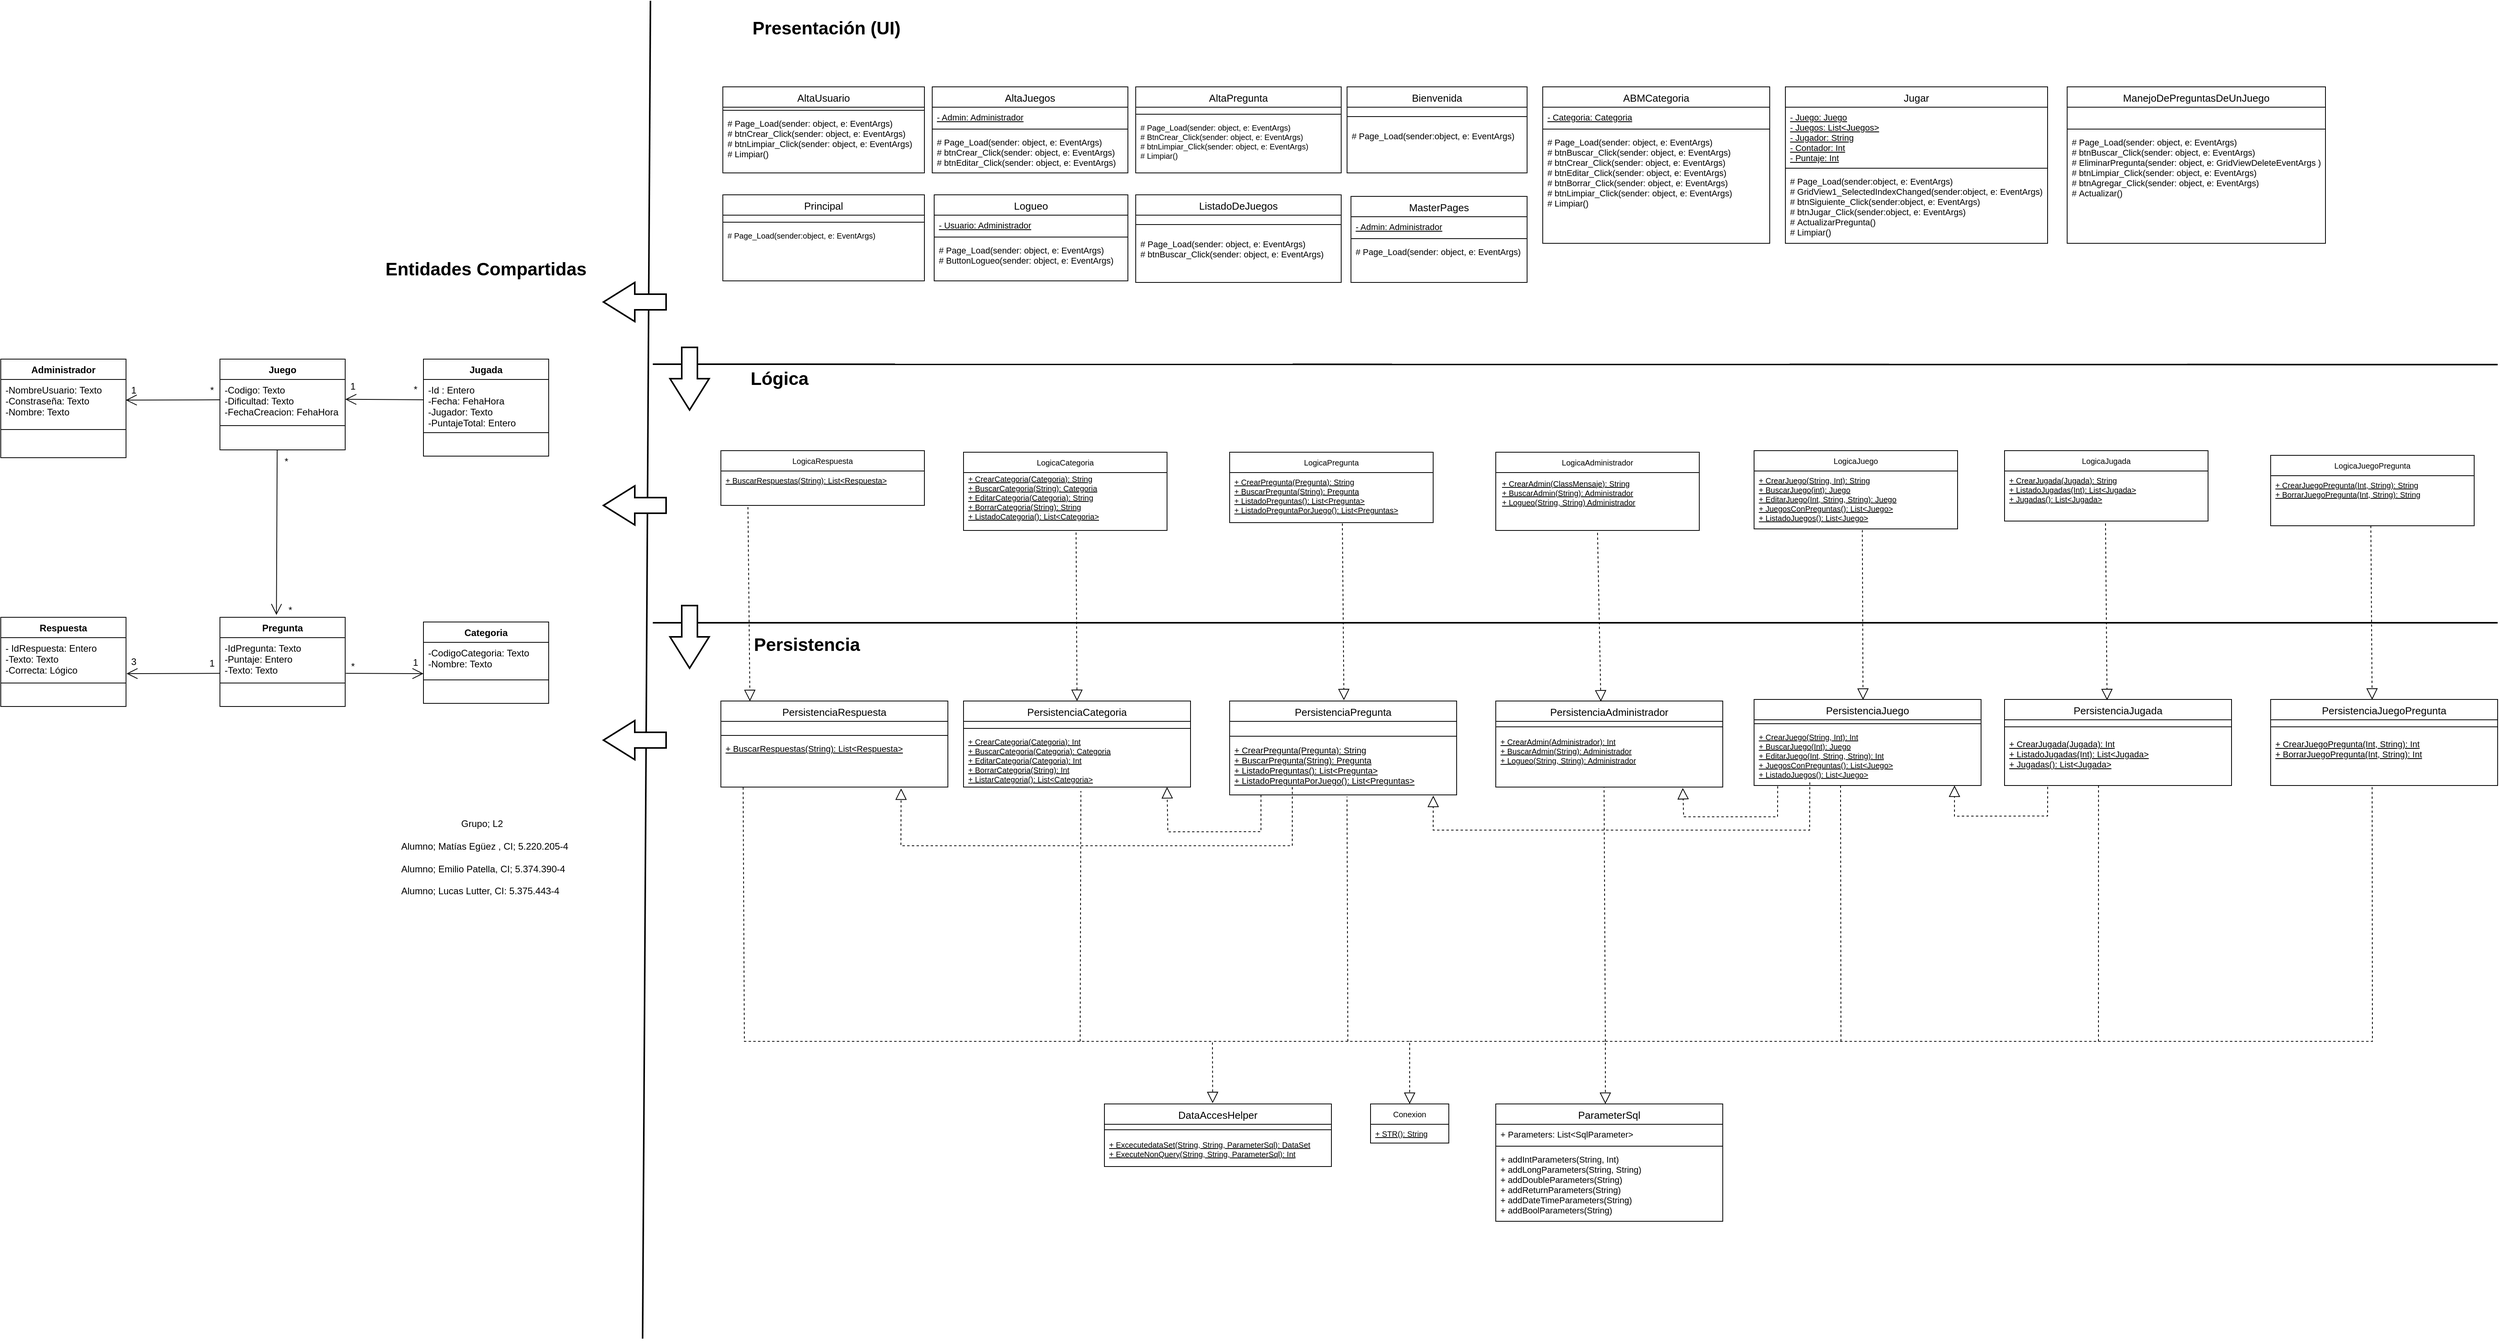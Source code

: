 <mxfile version="20.7.4" type="device"><diagram id="5vuHKxJEUMozMOAlnTvb" name="Página-1"><mxGraphModel dx="6290" dy="1788" grid="1" gridSize="10" guides="1" tooltips="1" connect="1" arrows="1" fold="1" page="1" pageScale="1" pageWidth="827" pageHeight="1169" math="0" shadow="0"><root><mxCell id="0"/><mxCell id="1" parent="0"/><mxCell id="V3i3WOvfja5LV_XGuU8L-1" value="" style="endArrow=none;html=1;rounded=0;strokeWidth=2;" parent="1" edge="1"><mxGeometry width="50" height="50" relative="1" as="geometry"><mxPoint x="-2417" y="524.5" as="sourcePoint"/><mxPoint x="-60" y="525" as="targetPoint"/></mxGeometry></mxCell><mxCell id="V3i3WOvfja5LV_XGuU8L-2" value="" style="endArrow=none;html=1;rounded=0;strokeWidth=2;" parent="1" edge="1"><mxGeometry width="50" height="50" relative="1" as="geometry"><mxPoint x="-2430" y="1770" as="sourcePoint"/><mxPoint x="-2420" y="60" as="targetPoint"/></mxGeometry></mxCell><mxCell id="V3i3WOvfja5LV_XGuU8L-3" value="&lt;b&gt;&lt;font style=&quot;font-size: 23px;&quot;&gt;Presentación (UI)&lt;/font&gt;&lt;/b&gt;" style="text;html=1;strokeColor=none;fillColor=none;align=center;verticalAlign=middle;whiteSpace=wrap;rounded=0;" parent="1" vertex="1"><mxGeometry x="-2300" y="80" width="210" height="30" as="geometry"/></mxCell><mxCell id="V3i3WOvfja5LV_XGuU8L-4" value="&lt;b&gt;&lt;font style=&quot;font-size: 23px;&quot;&gt;Lógica&lt;/font&gt;&lt;/b&gt;" style="text;html=1;strokeColor=none;fillColor=none;align=center;verticalAlign=middle;whiteSpace=wrap;rounded=0;" parent="1" vertex="1"><mxGeometry x="-2300" y="528" width="90" height="30" as="geometry"/></mxCell><mxCell id="V3i3WOvfja5LV_XGuU8L-5" value="" style="endArrow=none;html=1;rounded=1;fontSize=23;strokeWidth=2;" parent="1" edge="1"><mxGeometry width="50" height="50" relative="1" as="geometry"><mxPoint x="-2417" y="855" as="sourcePoint"/><mxPoint x="-60" y="855" as="targetPoint"/></mxGeometry></mxCell><mxCell id="V3i3WOvfja5LV_XGuU8L-6" value="&lt;span style=&quot;font-size: 23px;&quot;&gt;&lt;b&gt;Persistencia&lt;/b&gt;&lt;/span&gt;" style="text;html=1;strokeColor=none;fillColor=none;align=center;verticalAlign=middle;whiteSpace=wrap;rounded=0;" parent="1" vertex="1"><mxGeometry x="-2300" y="868" width="160" height="30" as="geometry"/></mxCell><mxCell id="V3i3WOvfja5LV_XGuU8L-7" value="&lt;b&gt;&lt;font style=&quot;font-size: 23px;&quot;&gt;Entidades Compartidas&lt;/font&gt;&lt;/b&gt;" style="text;html=1;strokeColor=none;fillColor=none;align=center;verticalAlign=middle;whiteSpace=wrap;rounded=0;" parent="1" vertex="1"><mxGeometry x="-2780" y="388" width="300" height="30" as="geometry"/></mxCell><mxCell id="V3i3WOvfja5LV_XGuU8L-8" value="" style="verticalLabelPosition=bottom;verticalAlign=top;html=1;strokeWidth=2;shape=mxgraph.arrows2.arrow;dy=0.6;dx=40;notch=0;fontSize=23;rotation=-180;" parent="1" vertex="1"><mxGeometry x="-2480" y="420" width="80" height="50" as="geometry"/></mxCell><mxCell id="V3i3WOvfja5LV_XGuU8L-9" value="" style="verticalLabelPosition=bottom;verticalAlign=top;html=1;strokeWidth=2;shape=mxgraph.arrows2.arrow;dy=0.6;dx=40;notch=0;fontSize=23;rotation=-180;" parent="1" vertex="1"><mxGeometry x="-2480" y="680" width="80" height="50" as="geometry"/></mxCell><mxCell id="V3i3WOvfja5LV_XGuU8L-10" value="" style="verticalLabelPosition=bottom;verticalAlign=top;html=1;strokeWidth=2;shape=mxgraph.arrows2.arrow;dy=0.6;dx=40;notch=0;fontSize=23;rotation=-180;" parent="1" vertex="1"><mxGeometry x="-2480" y="980" width="80" height="50" as="geometry"/></mxCell><mxCell id="V3i3WOvfja5LV_XGuU8L-11" value="&lt;span style=&quot;color: rgba(0, 0, 0, 0); font-family: monospace; font-size: 0px; text-align: start;&quot;&gt;%3CmxGraphModel%3E%3Croot%3E%3CmxCell%20id%3D%220%22%2F%3E%3CmxCell%20id%3D%221%22%20parent%3D%220%22%2F%3E%3CmxCell%20id%3D%222%22%20value%3D%22%22%20style%3D%22verticalLabelPosition%3Dbottom%3BverticalAlign%3Dtop%3Bhtml%3D1%3BstrokeWidth%3D2%3Bshape%3Dmxgraph.arrows2.arrow%3Bdy%3D0.6%3Bdx%3D40%3Bnotch%3D0%3BfontSize%3D23%3Brotation%3D90%3B%22%20vertex%3D%221%22%20parent%3D%221%22%3E%3CmxGeometry%20x%3D%22340%22%20y%3D%22230%22%20width%3D%2280%22%20height%3D%2250%22%20as%3D%22geometry%22%2F%3E%3C%2FmxCell%3E%3C%2Froot%3E%3C%2FmxGraphModel%3E&lt;/span&gt;" style="verticalLabelPosition=bottom;verticalAlign=top;html=1;strokeWidth=2;shape=mxgraph.arrows2.arrow;dy=0.6;dx=40;notch=0;fontSize=23;rotation=90;" parent="1" vertex="1"><mxGeometry x="-2410" y="518" width="80" height="50" as="geometry"/></mxCell><mxCell id="V3i3WOvfja5LV_XGuU8L-12" value="" style="verticalLabelPosition=bottom;verticalAlign=top;html=1;strokeWidth=2;shape=mxgraph.arrows2.arrow;dy=0.6;dx=40;notch=0;fontSize=23;rotation=90;" parent="1" vertex="1"><mxGeometry x="-2410" y="848" width="80" height="50" as="geometry"/></mxCell><mxCell id="V3i3WOvfja5LV_XGuU8L-13" value="PersistenciaJuego" style="swimlane;fontStyle=0;align=center;verticalAlign=top;childLayout=stackLayout;horizontal=1;startSize=26;horizontalStack=0;resizeParent=1;resizeParentMax=0;resizeLast=0;collapsible=1;marginBottom=0;fontSize=13;" parent="1" vertex="1"><mxGeometry x="-1010" y="953" width="290" height="110" as="geometry"/></mxCell><mxCell id="V3i3WOvfja5LV_XGuU8L-15" value="" style="line;strokeWidth=1;fillColor=none;align=left;verticalAlign=middle;spacingTop=-1;spacingLeft=3;spacingRight=3;rotatable=0;labelPosition=right;points=[];portConstraint=eastwest;strokeColor=inherit;fontSize=23;" parent="V3i3WOvfja5LV_XGuU8L-13" vertex="1"><mxGeometry y="26" width="290" height="10" as="geometry"/></mxCell><mxCell id="V3i3WOvfja5LV_XGuU8L-16" value="+ CrearJuego(String, Int): Int&#10;+ BuscarJuego(Int): Juego&#10;+ EditarJuego(Int, String, String): Int&#10;+ JuegosConPreguntas(): List&lt;Juego&gt;&#10;+ ListadoJuegos(): List&lt;Juego&gt;&#10;" style="text;strokeColor=none;fillColor=none;align=left;verticalAlign=top;spacingLeft=4;spacingRight=4;overflow=hidden;rotatable=0;points=[[0,0.5],[1,0.5]];portConstraint=eastwest;fontSize=10;fontStyle=4" parent="V3i3WOvfja5LV_XGuU8L-13" vertex="1"><mxGeometry y="36" width="290" height="74" as="geometry"/></mxCell><mxCell id="V3i3WOvfja5LV_XGuU8L-17" value="PersistenciaJuegoPregunta" style="swimlane;fontStyle=0;align=center;verticalAlign=top;childLayout=stackLayout;horizontal=1;startSize=26;horizontalStack=0;resizeParent=1;resizeParentMax=0;resizeLast=0;collapsible=1;marginBottom=0;fontSize=13;" parent="1" vertex="1"><mxGeometry x="-350" y="953" width="290" height="110" as="geometry"/></mxCell><mxCell id="V3i3WOvfja5LV_XGuU8L-19" value="" style="line;strokeWidth=1;fillColor=none;align=left;verticalAlign=middle;spacingTop=-1;spacingLeft=3;spacingRight=3;rotatable=0;labelPosition=right;points=[];portConstraint=eastwest;strokeColor=inherit;fontSize=23;" parent="V3i3WOvfja5LV_XGuU8L-17" vertex="1"><mxGeometry y="26" width="290" height="18" as="geometry"/></mxCell><mxCell id="V3i3WOvfja5LV_XGuU8L-20" value="+ CrearJuegoPregunta(Int, String): Int&#10;+ BorrarJuegoPregunta(Int, String): Int&#10;" style="text;strokeColor=none;fillColor=none;align=left;verticalAlign=top;spacingLeft=4;spacingRight=4;overflow=hidden;rotatable=0;points=[[0,0.5],[1,0.5]];portConstraint=eastwest;fontSize=11;spacingBottom=0;spacingTop=0;fontStyle=4" parent="V3i3WOvfja5LV_XGuU8L-17" vertex="1"><mxGeometry y="44" width="290" height="66" as="geometry"/></mxCell><mxCell id="V3i3WOvfja5LV_XGuU8L-31" value="LogicaAdministrador" style="swimlane;fontStyle=0;childLayout=stackLayout;horizontal=1;startSize=26;fillColor=none;horizontalStack=0;resizeParent=1;resizeParentMax=0;resizeLast=0;collapsible=1;marginBottom=0;fontSize=10;" parent="1" vertex="1"><mxGeometry x="-1340" y="637" width="260" height="100" as="geometry"><mxRectangle x="410" y="290" width="110" height="30" as="alternateBounds"/></mxGeometry></mxCell><mxCell id="V3i3WOvfja5LV_XGuU8L-33" value="+ CrearAdmin(ClassMensaje): String&#10;+ BuscarAdmin(String): Administrador&#10;+ Logueo(String, String) Administrador" style="text;strokeColor=none;fillColor=none;align=left;verticalAlign=top;spacingLeft=4;spacingRight=4;overflow=hidden;rotatable=0;points=[[0,0.5],[1,0.5]];portConstraint=eastwest;fontSize=10;spacingBottom=4;spacing=4;fontStyle=4" parent="V3i3WOvfja5LV_XGuU8L-31" vertex="1"><mxGeometry y="26" width="260" height="74" as="geometry"/></mxCell><mxCell id="V3i3WOvfja5LV_XGuU8L-34" value="LogicaJuego" style="swimlane;fontStyle=0;childLayout=stackLayout;horizontal=1;startSize=26;fillColor=none;horizontalStack=0;resizeParent=1;resizeParentMax=0;resizeLast=0;collapsible=1;marginBottom=0;fontSize=10;" parent="1" vertex="1"><mxGeometry x="-1010" y="635" width="260" height="100" as="geometry"/></mxCell><mxCell id="V3i3WOvfja5LV_XGuU8L-35" value="+ CrearJuego(String, Int): String&#10;+ BuscarJuego(int): Juego&#10;+ EditarJuego(Int, String, String): Juego&#10;+ JuegosConPreguntas(): List&lt;Juego&gt;&#10;+ ListadoJuegos(): List&lt;Juego&gt;" style="text;strokeColor=none;fillColor=none;align=left;verticalAlign=top;spacingLeft=4;spacingRight=4;overflow=hidden;rotatable=0;points=[[0,0.5],[1,0.5]];portConstraint=eastwest;fontSize=10;fontStyle=4" parent="V3i3WOvfja5LV_XGuU8L-34" vertex="1"><mxGeometry y="26" width="260" height="74" as="geometry"/></mxCell><mxCell id="V3i3WOvfja5LV_XGuU8L-36" value="LogicaCategoria" style="swimlane;fontStyle=0;childLayout=stackLayout;horizontal=1;startSize=26;fillColor=none;horizontalStack=0;resizeParent=1;resizeParentMax=0;resizeLast=0;collapsible=1;marginBottom=0;fontSize=10;" parent="1" vertex="1"><mxGeometry x="-2020" y="637" width="260" height="100" as="geometry"/></mxCell><mxCell id="V3i3WOvfja5LV_XGuU8L-39" value="+ CrearCategoria(Categoria): String&#10;+ BuscarCategoria(String): Categoria&#10;+ EditarCategoria(Categoria): String&#10;+ BorrarCategoria(String): String&#10;+ ListadoCategoria(): List&lt;Categoria&gt;" style="text;strokeColor=none;fillColor=none;align=left;verticalAlign=top;spacingLeft=4;spacingRight=4;overflow=hidden;rotatable=0;points=[[0,0.5],[1,0.5]];portConstraint=eastwest;fontSize=10;spacingTop=-4;fontStyle=4" parent="V3i3WOvfja5LV_XGuU8L-36" vertex="1"><mxGeometry y="26" width="260" height="74" as="geometry"/></mxCell><mxCell id="V3i3WOvfja5LV_XGuU8L-68" value="Conexion" style="swimlane;fontStyle=0;childLayout=stackLayout;horizontal=1;startSize=26;fillColor=none;horizontalStack=0;resizeParent=1;resizeParentMax=0;resizeLast=0;collapsible=1;marginBottom=0;fontSize=10;" parent="1" vertex="1"><mxGeometry x="-1500" y="1470" width="100" height="50" as="geometry"/></mxCell><mxCell id="V3i3WOvfja5LV_XGuU8L-69" value="+ STR(): String&#10;" style="text;strokeColor=none;fillColor=none;align=left;verticalAlign=top;spacingLeft=4;spacingRight=4;overflow=hidden;rotatable=0;points=[[0,0.5],[1,0.5]];portConstraint=eastwest;fontSize=10;fontStyle=4" parent="V3i3WOvfja5LV_XGuU8L-68" vertex="1"><mxGeometry y="26" width="100" height="24" as="geometry"/></mxCell><mxCell id="V3i3WOvfja5LV_XGuU8L-76" value="&lt;font color=&quot;#000000&quot;&gt;Grupo; L2&lt;br&gt;&lt;/font&gt;&lt;div style=&quot;text-align: left;&quot;&gt;&lt;span style=&quot;background-color: initial;&quot;&gt;&lt;font color=&quot;#000000&quot;&gt;&lt;br&gt;&lt;/font&gt;&lt;/span&gt;&lt;/div&gt;&lt;div style=&quot;text-align: left;&quot;&gt;&lt;span style=&quot;background-color: initial;&quot;&gt;&lt;font color=&quot;#000000&quot;&gt;&amp;nbsp; &amp;nbsp;Alumno; Matías Egüez , CI; 5.220.205-4&amp;nbsp;&lt;/font&gt;&lt;/span&gt;&lt;/div&gt;&lt;div style=&quot;text-align: left;&quot;&gt;&lt;span style=&quot;background-color: initial;&quot;&gt;&lt;font color=&quot;#000000&quot;&gt;&lt;br&gt;&lt;/font&gt;&lt;/span&gt;&lt;/div&gt;&lt;div style=&quot;text-align: left;&quot;&gt;&lt;span style=&quot;background-color: initial;&quot;&gt;&lt;font color=&quot;#000000&quot;&gt;&amp;nbsp; &amp;nbsp;Alumno; Emilio Patella, CI; 5.374.390-4&lt;/font&gt;&lt;/span&gt;&lt;/div&gt;&lt;div style=&quot;text-align: left;&quot;&gt;&lt;span style=&quot;background-color: initial;&quot;&gt;&lt;font color=&quot;#000000&quot;&gt;&lt;br&gt;&lt;/font&gt;&lt;/span&gt;&lt;/div&gt;&lt;div style=&quot;text-align: left;&quot;&gt;&lt;span style=&quot;background-color: initial;&quot;&gt;&lt;font color=&quot;#000000&quot;&gt;&amp;nbsp; &amp;nbsp;Alumno; Lucas Lutter, CI: 5.375.443-4&lt;/font&gt;&lt;/span&gt;&lt;/div&gt;" style="text;html=1;strokeColor=none;fillColor=#FFFFFF;align=center;verticalAlign=middle;whiteSpace=wrap;rounded=0;fontColor=#E6FFCC;fillStyle=solid;" parent="1" vertex="1"><mxGeometry x="-2750" y="1100" width="230" height="110" as="geometry"/></mxCell><mxCell id="V3i3WOvfja5LV_XGuU8L-90" value="LogicaJuegoPregunta" style="swimlane;fontStyle=0;childLayout=stackLayout;horizontal=1;startSize=26;fillColor=none;horizontalStack=0;resizeParent=1;resizeParentMax=0;resizeLast=0;collapsible=1;marginBottom=0;fontSize=10;" parent="1" vertex="1"><mxGeometry x="-350" y="641" width="260" height="90" as="geometry"><mxRectangle x="410" y="290" width="110" height="30" as="alternateBounds"/></mxGeometry></mxCell><mxCell id="V3i3WOvfja5LV_XGuU8L-91" value="+ CrearJuegoPregunta(Int, String): String&#10;+ BorrarJuegoPregunta(Int, String): String&#10;" style="text;strokeColor=none;fillColor=none;align=left;verticalAlign=top;spacingLeft=4;spacingRight=4;overflow=hidden;rotatable=0;points=[[0,0.5],[1,0.5]];portConstraint=eastwest;fontSize=10;fontStyle=4" parent="V3i3WOvfja5LV_XGuU8L-90" vertex="1"><mxGeometry y="26" width="260" height="64" as="geometry"/></mxCell><mxCell id="V3i3WOvfja5LV_XGuU8L-93" value="LogicaJugada" style="swimlane;fontStyle=0;childLayout=stackLayout;horizontal=1;startSize=26;fillColor=none;horizontalStack=0;resizeParent=1;resizeParentMax=0;resizeLast=0;collapsible=1;marginBottom=0;fontSize=10;" parent="1" vertex="1"><mxGeometry x="-690" y="635" width="260" height="90" as="geometry"><mxRectangle x="410" y="290" width="110" height="30" as="alternateBounds"/></mxGeometry></mxCell><mxCell id="V3i3WOvfja5LV_XGuU8L-94" value="+ CrearJugada(Jugada): String&#10;+ ListadoJugadas(Int): List&lt;Jugada&gt;&#10;+ Jugadas(): List&lt;Jugada&gt;" style="text;strokeColor=none;fillColor=none;align=left;verticalAlign=top;spacingLeft=4;spacingRight=4;overflow=hidden;rotatable=0;points=[[0,0.5],[1,0.5]];portConstraint=eastwest;fontSize=10;fontStyle=4" parent="V3i3WOvfja5LV_XGuU8L-93" vertex="1"><mxGeometry y="26" width="260" height="64" as="geometry"/></mxCell><mxCell id="V3i3WOvfja5LV_XGuU8L-96" value="LogicaPregunta" style="swimlane;fontStyle=0;childLayout=stackLayout;horizontal=1;startSize=26;fillColor=none;horizontalStack=0;resizeParent=1;resizeParentMax=0;resizeLast=0;collapsible=1;marginBottom=0;fontSize=10;" parent="1" vertex="1"><mxGeometry x="-1680" y="637" width="260" height="90" as="geometry"><mxRectangle x="410" y="290" width="110" height="30" as="alternateBounds"/></mxGeometry></mxCell><mxCell id="V3i3WOvfja5LV_XGuU8L-97" value="+ CrearPregunta(Pregunta): String&#10;+ BuscarPregunta(String): Pregunta&#10;+ ListadoPreguntas(): List&lt;Pregunta&gt;&#10;+ ListadoPreguntaPorJuego(): List&lt;Preguntas&gt;" style="text;strokeColor=none;fillColor=none;align=left;verticalAlign=top;spacingLeft=4;spacingRight=4;overflow=hidden;rotatable=0;points=[[0,0.5],[1,0.5]];portConstraint=eastwest;fontSize=10;fontStyle=4" parent="V3i3WOvfja5LV_XGuU8L-96" vertex="1"><mxGeometry y="26" width="260" height="64" as="geometry"/></mxCell><mxCell id="V3i3WOvfja5LV_XGuU8L-99" value="LogicaRespuesta" style="swimlane;fontStyle=0;childLayout=stackLayout;horizontal=1;startSize=26;fillColor=none;horizontalStack=0;resizeParent=1;resizeParentMax=0;resizeLast=0;collapsible=1;marginBottom=0;fontSize=10;" parent="1" vertex="1"><mxGeometry x="-2330" y="635" width="260" height="70" as="geometry"><mxRectangle x="410" y="290" width="110" height="30" as="alternateBounds"/></mxGeometry></mxCell><mxCell id="V3i3WOvfja5LV_XGuU8L-100" value="+ BuscarRespuestas(String): List&lt;Respuesta&gt;" style="text;strokeColor=none;fillColor=none;align=left;verticalAlign=top;spacingLeft=4;spacingRight=4;overflow=hidden;rotatable=0;points=[[0,0.5],[1,0.5]];portConstraint=eastwest;fontSize=10;fontStyle=4" parent="V3i3WOvfja5LV_XGuU8L-99" vertex="1"><mxGeometry y="26" width="260" height="44" as="geometry"/></mxCell><mxCell id="V3i3WOvfja5LV_XGuU8L-102" value="PersistenciaCategoria" style="swimlane;fontStyle=0;align=center;verticalAlign=top;childLayout=stackLayout;horizontal=1;startSize=26;horizontalStack=0;resizeParent=1;resizeParentMax=0;resizeLast=0;collapsible=1;marginBottom=0;fontSize=13;" parent="1" vertex="1"><mxGeometry x="-2020" y="955" width="290" height="110" as="geometry"/></mxCell><mxCell id="V3i3WOvfja5LV_XGuU8L-103" value=" " style="text;strokeColor=none;fillColor=none;align=left;verticalAlign=top;spacingLeft=4;spacingRight=4;overflow=hidden;rotatable=0;points=[[0,0.5],[1,0.5]];portConstraint=eastwest;fontSize=10;fontStyle=4" parent="V3i3WOvfja5LV_XGuU8L-102" vertex="1"><mxGeometry y="26" width="290" height="4" as="geometry"/></mxCell><mxCell id="V3i3WOvfja5LV_XGuU8L-104" value="" style="line;strokeWidth=1;fillColor=none;align=left;verticalAlign=middle;spacingTop=-1;spacingLeft=3;spacingRight=3;rotatable=0;labelPosition=right;points=[];portConstraint=eastwest;strokeColor=inherit;fontSize=23;" parent="V3i3WOvfja5LV_XGuU8L-102" vertex="1"><mxGeometry y="30" width="290" height="10" as="geometry"/></mxCell><mxCell id="V3i3WOvfja5LV_XGuU8L-105" value="+ CrearCategoria(Categoria): Int&#10;+ BuscarCategoria(Categoria): Categoria&#10;+ EditarCategoria(Categoria): Int&#10;+ BorrarCategoria(String): Int&#10;+ ListarCategoria(): List&lt;Categoria&gt;&#10;" style="text;strokeColor=none;fillColor=none;align=left;verticalAlign=top;spacingLeft=4;spacingRight=4;overflow=hidden;rotatable=0;points=[[0,0.5],[1,0.5]];portConstraint=eastwest;fontSize=10;fontStyle=4" parent="V3i3WOvfja5LV_XGuU8L-102" vertex="1"><mxGeometry y="40" width="290" height="70" as="geometry"/></mxCell><mxCell id="V3i3WOvfja5LV_XGuU8L-106" value="PersistenciaJugada" style="swimlane;fontStyle=0;align=center;verticalAlign=top;childLayout=stackLayout;horizontal=1;startSize=26;horizontalStack=0;resizeParent=1;resizeParentMax=0;resizeLast=0;collapsible=1;marginBottom=0;fontSize=13;" parent="1" vertex="1"><mxGeometry x="-690" y="953" width="290" height="110" as="geometry"/></mxCell><mxCell id="V3i3WOvfja5LV_XGuU8L-108" value="" style="line;strokeWidth=1;fillColor=none;align=left;verticalAlign=middle;spacingTop=-1;spacingLeft=3;spacingRight=3;rotatable=0;labelPosition=right;points=[];portConstraint=eastwest;strokeColor=inherit;fontSize=23;" parent="V3i3WOvfja5LV_XGuU8L-106" vertex="1"><mxGeometry y="26" width="290" height="18" as="geometry"/></mxCell><mxCell id="V3i3WOvfja5LV_XGuU8L-109" value="+ CrearJugada(Jugada): Int&#10;+ ListadoJugadas(Int): List&lt;Jugada&gt;&#10;+ Jugadas(): List&lt;Jugada&gt;" style="text;strokeColor=none;fillColor=none;align=left;verticalAlign=top;spacingLeft=4;spacingRight=4;overflow=hidden;rotatable=0;points=[[0,0.5],[1,0.5]];portConstraint=eastwest;fontSize=11;spacingBottom=0;spacingTop=0;fontStyle=4" parent="V3i3WOvfja5LV_XGuU8L-106" vertex="1"><mxGeometry y="44" width="290" height="66" as="geometry"/></mxCell><mxCell id="V3i3WOvfja5LV_XGuU8L-110" value="PersistenciaRespuesta" style="swimlane;fontStyle=0;align=center;verticalAlign=top;childLayout=stackLayout;horizontal=1;startSize=26;horizontalStack=0;resizeParent=1;resizeParentMax=0;resizeLast=0;collapsible=1;marginBottom=0;fontSize=13;" parent="1" vertex="1"><mxGeometry x="-2330" y="955" width="290" height="110" as="geometry"/></mxCell><mxCell id="V3i3WOvfja5LV_XGuU8L-111" value=" " style="text;strokeColor=none;fillColor=none;align=left;verticalAlign=top;spacingLeft=4;spacingRight=4;overflow=hidden;rotatable=0;points=[[0,0.5],[1,0.5]];portConstraint=eastwest;fontSize=11;fontStyle=4" parent="V3i3WOvfja5LV_XGuU8L-110" vertex="1"><mxGeometry y="26" width="290" height="14" as="geometry"/></mxCell><mxCell id="V3i3WOvfja5LV_XGuU8L-112" value="" style="line;strokeWidth=1;fillColor=none;align=left;verticalAlign=middle;spacingTop=-1;spacingLeft=3;spacingRight=3;rotatable=0;labelPosition=right;points=[];portConstraint=eastwest;strokeColor=inherit;fontSize=23;" parent="V3i3WOvfja5LV_XGuU8L-110" vertex="1"><mxGeometry y="40" width="290" height="8" as="geometry"/></mxCell><mxCell id="V3i3WOvfja5LV_XGuU8L-113" value="+ BuscarRespuestas(String): List&lt;Respuesta&gt;" style="text;strokeColor=none;fillColor=none;align=left;verticalAlign=top;spacingLeft=4;spacingRight=4;overflow=hidden;rotatable=0;points=[[0,0.5],[1,0.5]];portConstraint=eastwest;fontSize=11;fontStyle=4" parent="V3i3WOvfja5LV_XGuU8L-110" vertex="1"><mxGeometry y="48" width="290" height="62" as="geometry"/></mxCell><mxCell id="V3i3WOvfja5LV_XGuU8L-114" value="PersistenciaAdministrador" style="swimlane;fontStyle=0;align=center;verticalAlign=top;childLayout=stackLayout;horizontal=1;startSize=26;horizontalStack=0;resizeParent=1;resizeParentMax=0;resizeLast=0;collapsible=1;marginBottom=0;fontSize=13;" parent="1" vertex="1"><mxGeometry x="-1340" y="955" width="290" height="110" as="geometry"/></mxCell><mxCell id="V3i3WOvfja5LV_XGuU8L-116" value="" style="line;strokeWidth=1;fillColor=none;align=left;verticalAlign=middle;spacingTop=-1;spacingLeft=3;spacingRight=3;rotatable=0;labelPosition=right;points=[];portConstraint=eastwest;strokeColor=inherit;fontSize=23;" parent="V3i3WOvfja5LV_XGuU8L-114" vertex="1"><mxGeometry y="26" width="290" height="14" as="geometry"/></mxCell><mxCell id="V3i3WOvfja5LV_XGuU8L-117" value="+ CrearAdmin(Administrador): Int&#10;+ BuscarAdmin(String): Administrador&#10;+ Logueo(String, String): Administrador&#10;" style="text;strokeColor=none;fillColor=none;align=left;verticalAlign=top;spacingLeft=4;spacingRight=4;overflow=hidden;rotatable=0;points=[[0,0.5],[1,0.5]];portConstraint=eastwest;fontSize=10;fontStyle=4" parent="V3i3WOvfja5LV_XGuU8L-114" vertex="1"><mxGeometry y="40" width="290" height="70" as="geometry"/></mxCell><mxCell id="V3i3WOvfja5LV_XGuU8L-118" value="PersistenciaPregunta" style="swimlane;fontStyle=0;align=center;verticalAlign=top;childLayout=stackLayout;horizontal=1;startSize=26;horizontalStack=0;resizeParent=1;resizeParentMax=0;resizeLast=0;collapsible=1;marginBottom=0;fontSize=13;" parent="1" vertex="1"><mxGeometry x="-1680" y="955" width="290" height="120" as="geometry"/></mxCell><mxCell id="V3i3WOvfja5LV_XGuU8L-119" value=" " style="text;strokeColor=none;fillColor=none;align=left;verticalAlign=top;spacingLeft=4;spacingRight=4;overflow=hidden;rotatable=0;points=[[0,0.5],[1,0.5]];portConstraint=eastwest;fontSize=11;fontStyle=4" parent="V3i3WOvfja5LV_XGuU8L-118" vertex="1"><mxGeometry y="26" width="290" height="14" as="geometry"/></mxCell><mxCell id="V3i3WOvfja5LV_XGuU8L-120" value="" style="line;strokeWidth=1;fillColor=none;align=left;verticalAlign=middle;spacingTop=-1;spacingLeft=3;spacingRight=3;rotatable=0;labelPosition=right;points=[];portConstraint=eastwest;strokeColor=inherit;fontSize=23;" parent="V3i3WOvfja5LV_XGuU8L-118" vertex="1"><mxGeometry y="40" width="290" height="10" as="geometry"/></mxCell><mxCell id="V3i3WOvfja5LV_XGuU8L-121" value="+ CrearPregunta(Pregunta): String&#10;+ BuscarPregunta(String): Pregunta&#10;+ ListadoPreguntas(): List&lt;Pregunta&gt;&#10;+ ListadoPreguntaPorJuego(): List&lt;Preguntas&gt;" style="text;strokeColor=none;fillColor=none;align=left;verticalAlign=top;spacingLeft=4;spacingRight=4;overflow=hidden;rotatable=0;points=[[0,0.5],[1,0.5]];portConstraint=eastwest;fontSize=11;spacingBottom=0;spacingTop=0;fontStyle=4" parent="V3i3WOvfja5LV_XGuU8L-118" vertex="1"><mxGeometry y="50" width="290" height="70" as="geometry"/></mxCell><mxCell id="V3i3WOvfja5LV_XGuU8L-122" value="ParameterSql" style="swimlane;fontStyle=0;align=center;verticalAlign=top;childLayout=stackLayout;horizontal=1;startSize=26;horizontalStack=0;resizeParent=1;resizeParentMax=0;resizeLast=0;collapsible=1;marginBottom=0;fontSize=13;" parent="1" vertex="1"><mxGeometry x="-1340" y="1470" width="290" height="150" as="geometry"/></mxCell><mxCell id="V3i3WOvfja5LV_XGuU8L-123" value="+ Parameters: List&lt;SqlParameter&gt;" style="text;strokeColor=none;fillColor=none;align=left;verticalAlign=top;spacingLeft=4;spacingRight=4;overflow=hidden;rotatable=0;points=[[0,0.5],[1,0.5]];portConstraint=eastwest;fontSize=11;fontStyle=0" parent="V3i3WOvfja5LV_XGuU8L-122" vertex="1"><mxGeometry y="26" width="290" height="24" as="geometry"/></mxCell><mxCell id="V3i3WOvfja5LV_XGuU8L-124" value="" style="line;strokeWidth=1;fillColor=none;align=left;verticalAlign=middle;spacingTop=-1;spacingLeft=3;spacingRight=3;rotatable=0;labelPosition=right;points=[];portConstraint=eastwest;strokeColor=inherit;fontSize=23;" parent="V3i3WOvfja5LV_XGuU8L-122" vertex="1"><mxGeometry y="50" width="290" height="8" as="geometry"/></mxCell><mxCell id="V3i3WOvfja5LV_XGuU8L-125" value="+ addIntParameters(String, Int) &#10;+ addLongParameters(String, String)&#10;+ addDoubleParameters(String)&#10;+ addReturnParameters(String)&#10;+ addDateTimeParameters(String)  &#10;+ addBoolParameters(String)  " style="text;strokeColor=none;fillColor=none;align=left;verticalAlign=top;spacingLeft=4;spacingRight=4;overflow=hidden;rotatable=0;points=[[0,0.5],[1,0.5]];portConstraint=eastwest;fontSize=11;" parent="V3i3WOvfja5LV_XGuU8L-122" vertex="1"><mxGeometry y="58" width="290" height="92" as="geometry"/></mxCell><mxCell id="V3i3WOvfja5LV_XGuU8L-126" value="Administrador" style="swimlane;fontStyle=1;align=center;verticalAlign=top;childLayout=stackLayout;horizontal=1;startSize=26;horizontalStack=0;resizeParent=1;resizeParentMax=0;resizeLast=0;collapsible=1;marginBottom=0;" parent="1" vertex="1"><mxGeometry x="-3250" y="518" width="160" height="126" as="geometry"/></mxCell><mxCell id="V3i3WOvfja5LV_XGuU8L-127" value="-NombreUsuario: Texto &#10;-Constraseña: Texto &#10;-Nombre: Texto " style="text;strokeColor=none;fillColor=none;align=left;verticalAlign=top;spacingLeft=4;spacingRight=4;overflow=hidden;rotatable=0;points=[[0,0.5],[1,0.5]];portConstraint=eastwest;" parent="V3i3WOvfja5LV_XGuU8L-126" vertex="1"><mxGeometry y="26" width="160" height="54" as="geometry"/></mxCell><mxCell id="V3i3WOvfja5LV_XGuU8L-128" value="" style="line;strokeWidth=1;fillColor=none;align=left;verticalAlign=middle;spacingTop=-1;spacingLeft=3;spacingRight=3;rotatable=0;labelPosition=right;points=[];portConstraint=eastwest;strokeColor=inherit;" parent="V3i3WOvfja5LV_XGuU8L-126" vertex="1"><mxGeometry y="80" width="160" height="20" as="geometry"/></mxCell><mxCell id="V3i3WOvfja5LV_XGuU8L-129" value=" " style="text;strokeColor=none;fillColor=none;align=left;verticalAlign=top;spacingLeft=4;spacingRight=4;overflow=hidden;rotatable=0;points=[[0,0.5],[1,0.5]];portConstraint=eastwest;" parent="V3i3WOvfja5LV_XGuU8L-126" vertex="1"><mxGeometry y="100" width="160" height="26" as="geometry"/></mxCell><mxCell id="V3i3WOvfja5LV_XGuU8L-130" value="Juego" style="swimlane;fontStyle=1;align=center;verticalAlign=top;childLayout=stackLayout;horizontal=1;startSize=26;horizontalStack=0;resizeParent=1;resizeParentMax=0;resizeLast=0;collapsible=1;marginBottom=0;" parent="1" vertex="1"><mxGeometry x="-2970" y="518" width="160" height="116" as="geometry"/></mxCell><mxCell id="V3i3WOvfja5LV_XGuU8L-131" value="-Codigo: Texto &#10;-Dificultad: Texto &#10;-FechaCreacion: FehaHora" style="text;strokeColor=none;fillColor=none;align=left;verticalAlign=top;spacingLeft=4;spacingRight=4;overflow=hidden;rotatable=0;points=[[0,0.5],[1,0.5]];portConstraint=eastwest;fontStyle=0" parent="V3i3WOvfja5LV_XGuU8L-130" vertex="1"><mxGeometry y="26" width="160" height="54" as="geometry"/></mxCell><mxCell id="V3i3WOvfja5LV_XGuU8L-132" value="" style="line;strokeWidth=1;fillColor=none;align=left;verticalAlign=middle;spacingTop=-1;spacingLeft=3;spacingRight=3;rotatable=0;labelPosition=right;points=[];portConstraint=eastwest;strokeColor=inherit;" parent="V3i3WOvfja5LV_XGuU8L-130" vertex="1"><mxGeometry y="80" width="160" height="10" as="geometry"/></mxCell><mxCell id="V3i3WOvfja5LV_XGuU8L-133" value=" " style="text;strokeColor=none;fillColor=none;align=left;verticalAlign=top;spacingLeft=4;spacingRight=4;overflow=hidden;rotatable=0;points=[[0,0.5],[1,0.5]];portConstraint=eastwest;" parent="V3i3WOvfja5LV_XGuU8L-130" vertex="1"><mxGeometry y="90" width="160" height="26" as="geometry"/></mxCell><mxCell id="V3i3WOvfja5LV_XGuU8L-134" value="" style="endArrow=open;endFill=1;endSize=12;html=1;rounded=0;entryX=0.998;entryY=0.489;entryDx=0;entryDy=0;exitX=-0.002;exitY=0.481;exitDx=0;exitDy=0;exitPerimeter=0;entryPerimeter=0;" parent="1" target="V3i3WOvfja5LV_XGuU8L-127" edge="1" source="V3i3WOvfja5LV_XGuU8L-131"><mxGeometry width="160" relative="1" as="geometry"><mxPoint x="-2970.16" y="568.88" as="sourcePoint"/><mxPoint x="-3040" y="788" as="targetPoint"/></mxGeometry></mxCell><mxCell id="V3i3WOvfja5LV_XGuU8L-135" value="*" style="text;html=1;strokeColor=none;fillColor=none;align=center;verticalAlign=middle;whiteSpace=wrap;rounded=0;" parent="1" vertex="1"><mxGeometry x="-3010" y="543" width="60" height="30" as="geometry"/></mxCell><mxCell id="V3i3WOvfja5LV_XGuU8L-136" value="1" style="text;html=1;strokeColor=none;fillColor=none;align=center;verticalAlign=middle;whiteSpace=wrap;rounded=0;" parent="1" vertex="1"><mxGeometry x="-3110" y="543" width="60" height="30" as="geometry"/></mxCell><mxCell id="V3i3WOvfja5LV_XGuU8L-137" value="Pregunta" style="swimlane;fontStyle=1;align=center;verticalAlign=top;childLayout=stackLayout;horizontal=1;startSize=26;horizontalStack=0;resizeParent=1;resizeParentMax=0;resizeLast=0;collapsible=1;marginBottom=0;" parent="1" vertex="1"><mxGeometry x="-2970" y="848" width="160" height="114" as="geometry"/></mxCell><mxCell id="V3i3WOvfja5LV_XGuU8L-138" value="-IdPregunta: Texto &#10;-Puntaje: Entero&#10;-Texto: Texto " style="text;strokeColor=none;fillColor=none;align=left;verticalAlign=top;spacingLeft=4;spacingRight=4;overflow=hidden;rotatable=0;points=[[0,0.5],[1,0.5]];portConstraint=eastwest;" parent="V3i3WOvfja5LV_XGuU8L-137" vertex="1"><mxGeometry y="26" width="160" height="54" as="geometry"/></mxCell><mxCell id="V3i3WOvfja5LV_XGuU8L-139" value="" style="line;strokeWidth=1;fillColor=none;align=left;verticalAlign=middle;spacingTop=-1;spacingLeft=3;spacingRight=3;rotatable=0;labelPosition=right;points=[];portConstraint=eastwest;strokeColor=inherit;" parent="V3i3WOvfja5LV_XGuU8L-137" vertex="1"><mxGeometry y="80" width="160" height="8" as="geometry"/></mxCell><mxCell id="V3i3WOvfja5LV_XGuU8L-140" value=" " style="text;strokeColor=none;fillColor=none;align=left;verticalAlign=top;spacingLeft=4;spacingRight=4;overflow=hidden;rotatable=0;points=[[0,0.5],[1,0.5]];portConstraint=eastwest;" parent="V3i3WOvfja5LV_XGuU8L-137" vertex="1"><mxGeometry y="88" width="160" height="26" as="geometry"/></mxCell><mxCell id="V3i3WOvfja5LV_XGuU8L-141" value="Respuesta" style="swimlane;fontStyle=1;align=center;verticalAlign=top;childLayout=stackLayout;horizontal=1;startSize=26;horizontalStack=0;resizeParent=1;resizeParentMax=0;resizeLast=0;collapsible=1;marginBottom=0;" parent="1" vertex="1"><mxGeometry x="-3250" y="848" width="160" height="114" as="geometry"/></mxCell><mxCell id="V3i3WOvfja5LV_XGuU8L-142" value="- IdRespuesta: Entero&#10;-Texto: Texto&#10;-Correcta: Lógico" style="text;strokeColor=none;fillColor=none;align=left;verticalAlign=top;spacingLeft=4;spacingRight=4;overflow=hidden;rotatable=0;points=[[0,0.5],[1,0.5]];portConstraint=eastwest;" parent="V3i3WOvfja5LV_XGuU8L-141" vertex="1"><mxGeometry y="26" width="160" height="54" as="geometry"/></mxCell><mxCell id="V3i3WOvfja5LV_XGuU8L-143" value="" style="line;strokeWidth=1;fillColor=none;align=left;verticalAlign=middle;spacingTop=-1;spacingLeft=3;spacingRight=3;rotatable=0;labelPosition=right;points=[];portConstraint=eastwest;strokeColor=inherit;" parent="V3i3WOvfja5LV_XGuU8L-141" vertex="1"><mxGeometry y="80" width="160" height="8" as="geometry"/></mxCell><mxCell id="V3i3WOvfja5LV_XGuU8L-144" value=" " style="text;strokeColor=none;fillColor=none;align=left;verticalAlign=top;spacingLeft=4;spacingRight=4;overflow=hidden;rotatable=0;points=[[0,0.5],[1,0.5]];portConstraint=eastwest;" parent="V3i3WOvfja5LV_XGuU8L-141" vertex="1"><mxGeometry y="88" width="160" height="26" as="geometry"/></mxCell><mxCell id="V3i3WOvfja5LV_XGuU8L-145" value="" style="endArrow=open;endFill=1;endSize=12;html=1;rounded=0;entryX=1.004;entryY=0.852;entryDx=0;entryDy=0;exitX=0;exitY=0.846;exitDx=0;exitDy=0;exitPerimeter=0;entryPerimeter=0;" parent="1" source="V3i3WOvfja5LV_XGuU8L-138" target="V3i3WOvfja5LV_XGuU8L-142" edge="1"><mxGeometry x="-1" y="377" width="160" relative="1" as="geometry"><mxPoint x="-3080" y="1118" as="sourcePoint"/><mxPoint x="-3110.5" y="938.004" as="targetPoint"/><mxPoint x="213" y="340" as="offset"/></mxGeometry></mxCell><mxCell id="V3i3WOvfja5LV_XGuU8L-146" value="1" style="text;html=1;strokeColor=none;fillColor=none;align=center;verticalAlign=middle;whiteSpace=wrap;rounded=0;" parent="1" vertex="1"><mxGeometry x="-3000" y="900" width="40" height="14" as="geometry"/></mxCell><mxCell id="V3i3WOvfja5LV_XGuU8L-147" value="3" style="text;html=1;strokeColor=none;fillColor=none;align=center;verticalAlign=middle;whiteSpace=wrap;rounded=0;" parent="1" vertex="1"><mxGeometry x="-3110" y="890" width="60" height="30" as="geometry"/></mxCell><mxCell id="V3i3WOvfja5LV_XGuU8L-148" value="Categoria" style="swimlane;fontStyle=1;align=center;verticalAlign=top;childLayout=stackLayout;horizontal=1;startSize=26;horizontalStack=0;resizeParent=1;resizeParentMax=0;resizeLast=0;collapsible=1;marginBottom=0;" parent="1" vertex="1"><mxGeometry x="-2710" y="854" width="160" height="104" as="geometry"/></mxCell><mxCell id="V3i3WOvfja5LV_XGuU8L-149" value="-CodigoCategoria: Texto &#10;-Nombre: Texto " style="text;strokeColor=none;fillColor=none;align=left;verticalAlign=top;spacingLeft=4;spacingRight=4;overflow=hidden;rotatable=0;points=[[0,0.5],[1,0.5]];portConstraint=eastwest;" parent="V3i3WOvfja5LV_XGuU8L-148" vertex="1"><mxGeometry y="26" width="160" height="44" as="geometry"/></mxCell><mxCell id="V3i3WOvfja5LV_XGuU8L-150" value="" style="line;strokeWidth=1;fillColor=none;align=left;verticalAlign=middle;spacingTop=-1;spacingLeft=3;spacingRight=3;rotatable=0;labelPosition=right;points=[];portConstraint=eastwest;strokeColor=inherit;" parent="V3i3WOvfja5LV_XGuU8L-148" vertex="1"><mxGeometry y="70" width="160" height="8" as="geometry"/></mxCell><mxCell id="V3i3WOvfja5LV_XGuU8L-151" value=" " style="text;strokeColor=none;fillColor=none;align=left;verticalAlign=top;spacingLeft=4;spacingRight=4;overflow=hidden;rotatable=0;points=[[0,0.5],[1,0.5]];portConstraint=eastwest;" parent="V3i3WOvfja5LV_XGuU8L-148" vertex="1"><mxGeometry y="78" width="160" height="26" as="geometry"/></mxCell><mxCell id="V3i3WOvfja5LV_XGuU8L-152" value="" style="endArrow=open;endFill=1;endSize=12;html=1;rounded=0;entryX=0;entryY=0.909;entryDx=0;entryDy=0;entryPerimeter=0;exitX=1.005;exitY=0.845;exitDx=0;exitDy=0;exitPerimeter=0;" parent="1" source="V3i3WOvfja5LV_XGuU8L-138" target="V3i3WOvfja5LV_XGuU8L-149" edge="1"><mxGeometry x="-1" y="377" width="160" relative="1" as="geometry"><mxPoint x="-2740" y="1028" as="sourcePoint"/><mxPoint x="-2777.92" y="750.002" as="targetPoint"/><mxPoint x="213" y="340" as="offset"/></mxGeometry></mxCell><mxCell id="V3i3WOvfja5LV_XGuU8L-153" value="1" style="text;html=1;strokeColor=none;fillColor=none;align=center;verticalAlign=middle;whiteSpace=wrap;rounded=0;" parent="1" vertex="1"><mxGeometry x="-2730" y="898" width="20" height="16" as="geometry"/></mxCell><mxCell id="V3i3WOvfja5LV_XGuU8L-154" value="*" style="text;html=1;strokeColor=none;fillColor=none;align=center;verticalAlign=middle;whiteSpace=wrap;rounded=0;" parent="1" vertex="1"><mxGeometry x="-2830" y="900" width="60" height="21" as="geometry"/></mxCell><mxCell id="V3i3WOvfja5LV_XGuU8L-155" value="Jugada" style="swimlane;fontStyle=1;align=center;verticalAlign=top;childLayout=stackLayout;horizontal=1;startSize=26;horizontalStack=0;resizeParent=1;resizeParentMax=0;resizeLast=0;collapsible=1;marginBottom=0;" parent="1" vertex="1"><mxGeometry x="-2710" y="518" width="160" height="124" as="geometry"/></mxCell><mxCell id="V3i3WOvfja5LV_XGuU8L-156" value="-Id : Entero&#10;-Fecha: FehaHora&#10;-Jugador: Texto &#10;-PuntajeTotal: Entero" style="text;strokeColor=none;fillColor=none;align=left;verticalAlign=top;spacingLeft=4;spacingRight=4;overflow=hidden;rotatable=0;points=[[0,0.5],[1,0.5]];portConstraint=eastwest;" parent="V3i3WOvfja5LV_XGuU8L-155" vertex="1"><mxGeometry y="26" width="160" height="64" as="geometry"/></mxCell><mxCell id="V3i3WOvfja5LV_XGuU8L-157" value="" style="line;strokeWidth=1;fillColor=none;align=left;verticalAlign=middle;spacingTop=-1;spacingLeft=3;spacingRight=3;rotatable=0;labelPosition=right;points=[];portConstraint=eastwest;strokeColor=inherit;" parent="V3i3WOvfja5LV_XGuU8L-155" vertex="1"><mxGeometry y="90" width="160" height="8" as="geometry"/></mxCell><mxCell id="V3i3WOvfja5LV_XGuU8L-158" value=" " style="text;strokeColor=none;fillColor=none;align=left;verticalAlign=top;spacingLeft=4;spacingRight=4;overflow=hidden;rotatable=0;points=[[0,0.5],[1,0.5]];portConstraint=eastwest;" parent="V3i3WOvfja5LV_XGuU8L-155" vertex="1"><mxGeometry y="98" width="160" height="26" as="geometry"/></mxCell><mxCell id="V3i3WOvfja5LV_XGuU8L-159" value="" style="endArrow=open;endFill=1;endSize=12;html=1;rounded=0;entryX=1.001;entryY=0.47;entryDx=0;entryDy=0;entryPerimeter=0;exitX=-0.003;exitY=0.406;exitDx=0;exitDy=0;exitPerimeter=0;" parent="1" source="V3i3WOvfja5LV_XGuU8L-156" edge="1" target="V3i3WOvfja5LV_XGuU8L-131"><mxGeometry x="-1" y="377" width="160" relative="1" as="geometry"><mxPoint x="-2449" y="619.99" as="sourcePoint"/><mxPoint x="-2808.24" y="568.88" as="targetPoint"/><mxPoint x="213" y="340" as="offset"/></mxGeometry></mxCell><mxCell id="V3i3WOvfja5LV_XGuU8L-160" value="1" style="text;html=1;strokeColor=none;fillColor=none;align=center;verticalAlign=middle;whiteSpace=wrap;rounded=0;" parent="1" vertex="1"><mxGeometry x="-2830" y="538" width="60" height="30" as="geometry"/></mxCell><mxCell id="V3i3WOvfja5LV_XGuU8L-161" value="*" style="text;html=1;strokeColor=none;fillColor=none;align=center;verticalAlign=middle;whiteSpace=wrap;rounded=0;" parent="1" vertex="1"><mxGeometry x="-2740" y="550" width="40" height="13" as="geometry"/></mxCell><mxCell id="V3i3WOvfja5LV_XGuU8L-162" value="" style="endArrow=open;endFill=1;endSize=12;html=1;rounded=0;entryX=0.451;entryY=-0.026;entryDx=0;entryDy=0;entryPerimeter=0;exitX=0.457;exitY=1.019;exitDx=0;exitDy=0;exitPerimeter=0;" parent="1" source="V3i3WOvfja5LV_XGuU8L-133" target="V3i3WOvfja5LV_XGuU8L-137" edge="1"><mxGeometry x="-1" y="377" width="160" relative="1" as="geometry"><mxPoint x="-2650" y="728" as="sourcePoint"/><mxPoint x="-3010" y="744.002" as="targetPoint"/><mxPoint x="213" y="340" as="offset"/></mxGeometry></mxCell><mxCell id="V3i3WOvfja5LV_XGuU8L-163" value="*" style="text;html=1;strokeColor=none;fillColor=none;align=center;verticalAlign=middle;whiteSpace=wrap;rounded=0;" parent="1" vertex="1"><mxGeometry x="-2910" y="824" width="60" height="30" as="geometry"/></mxCell><mxCell id="V3i3WOvfja5LV_XGuU8L-164" value="*" style="text;html=1;strokeColor=none;fillColor=none;align=center;verticalAlign=middle;whiteSpace=wrap;rounded=0;" parent="1" vertex="1"><mxGeometry x="-2910" y="637" width="50" height="23" as="geometry"/></mxCell><mxCell id="V3i3WOvfja5LV_XGuU8L-166" value="DataAccesHelper" style="swimlane;fontStyle=0;align=center;verticalAlign=top;childLayout=stackLayout;horizontal=1;startSize=26;horizontalStack=0;resizeParent=1;resizeParentMax=0;resizeLast=0;collapsible=1;marginBottom=0;fontSize=13;" parent="1" vertex="1"><mxGeometry x="-1840" y="1470" width="290" height="80" as="geometry"/></mxCell><mxCell id="V3i3WOvfja5LV_XGuU8L-168" value="" style="line;strokeWidth=1;fillColor=none;align=left;verticalAlign=middle;spacingTop=-1;spacingLeft=3;spacingRight=3;rotatable=0;labelPosition=right;points=[];portConstraint=eastwest;strokeColor=inherit;fontSize=23;" parent="V3i3WOvfja5LV_XGuU8L-166" vertex="1"><mxGeometry y="26" width="290" height="14" as="geometry"/></mxCell><mxCell id="V3i3WOvfja5LV_XGuU8L-169" value="+ ExcecutedataSet(String, String, ParameterSql): DataSet&#10;+ ExecuteNonQuery(String, String, ParameterSql): Int" style="text;strokeColor=none;fillColor=none;align=left;verticalAlign=top;spacingLeft=4;spacingRight=4;overflow=hidden;rotatable=0;points=[[0,0.5],[1,0.5]];portConstraint=eastwest;fontSize=10;fontStyle=4" parent="V3i3WOvfja5LV_XGuU8L-166" vertex="1"><mxGeometry y="40" width="290" height="40" as="geometry"/></mxCell><mxCell id="P1DB85xx_eH8kkE58kDT-2" value="" style="endArrow=block;dashed=1;endFill=0;endSize=12;html=1;rounded=0;exitX=0.5;exitY=1.041;exitDx=0;exitDy=0;exitPerimeter=0;entryX=0.463;entryY=0.006;entryDx=0;entryDy=0;entryPerimeter=0;" parent="1" source="V3i3WOvfja5LV_XGuU8L-33" target="V3i3WOvfja5LV_XGuU8L-114" edge="1"><mxGeometry width="160" relative="1" as="geometry"><mxPoint x="-930" y="1147.5" as="sourcePoint"/><mxPoint x="-770" y="1147.5" as="targetPoint"/></mxGeometry></mxCell><mxCell id="P1DB85xx_eH8kkE58kDT-6" value="" style="endArrow=block;dashed=1;endFill=0;endSize=12;html=1;rounded=0;exitX=0.553;exitY=1.036;exitDx=0;exitDy=0;exitPerimeter=0;entryX=0.5;entryY=0;entryDx=0;entryDy=0;" parent="1" source="V3i3WOvfja5LV_XGuU8L-39" target="V3i3WOvfja5LV_XGuU8L-102" edge="1"><mxGeometry width="160" relative="1" as="geometry"><mxPoint x="-2070" y="933" as="sourcePoint"/><mxPoint x="-1910" y="933" as="targetPoint"/></mxGeometry></mxCell><mxCell id="PeWswEVAZ208mqmNlo95-2" value="" style="endArrow=block;dashed=1;endFill=0;endSize=12;html=1;rounded=0;exitX=0.532;exitY=1.018;exitDx=0;exitDy=0;exitPerimeter=0;entryX=0.48;entryY=0.004;entryDx=0;entryDy=0;entryPerimeter=0;" parent="1" source="V3i3WOvfja5LV_XGuU8L-35" target="V3i3WOvfja5LV_XGuU8L-13" edge="1"><mxGeometry width="160" relative="1" as="geometry"><mxPoint x="-900" y="801" as="sourcePoint"/><mxPoint x="-890" y="951" as="targetPoint"/></mxGeometry></mxCell><mxCell id="PeWswEVAZ208mqmNlo95-3" value="" style="endArrow=block;dashed=1;endFill=0;endSize=12;html=1;rounded=0;exitX=0.455;exitY=1.017;exitDx=0;exitDy=0;exitPerimeter=0;" parent="1" edge="1"><mxGeometry width="160" relative="1" as="geometry"><mxPoint x="-1536.0" y="727.998" as="sourcePoint"/><mxPoint x="-1534" y="954" as="targetPoint"/></mxGeometry></mxCell><mxCell id="PeWswEVAZ208mqmNlo95-4" value="" style="endArrow=block;dashed=1;endFill=0;endSize=12;html=1;rounded=0;exitX=0.455;exitY=1.017;exitDx=0;exitDy=0;exitPerimeter=0;entryX=0.447;entryY=0.003;entryDx=0;entryDy=0;entryPerimeter=0;" parent="1" edge="1" target="V3i3WOvfja5LV_XGuU8L-17"><mxGeometry width="160" relative="1" as="geometry"><mxPoint x="-222.0" y="730.998" as="sourcePoint"/><mxPoint x="-220" y="957" as="targetPoint"/></mxGeometry></mxCell><mxCell id="PeWswEVAZ208mqmNlo95-5" value="" style="endArrow=block;dashed=1;endFill=0;endSize=12;html=1;rounded=0;exitX=0.133;exitY=1.049;exitDx=0;exitDy=0;exitPerimeter=0;entryX=0.128;entryY=0.002;entryDx=0;entryDy=0;entryPerimeter=0;" parent="1" source="V3i3WOvfja5LV_XGuU8L-100" target="V3i3WOvfja5LV_XGuU8L-110" edge="1"><mxGeometry width="160" relative="1" as="geometry"><mxPoint x="-2175.93" y="709.998" as="sourcePoint"/><mxPoint x="-2174.08" y="956" as="targetPoint"/></mxGeometry></mxCell><mxCell id="PeWswEVAZ208mqmNlo95-6" value="" style="endArrow=block;dashed=1;endFill=0;endSize=12;html=1;rounded=0;entryX=0.477;entryY=-0.012;entryDx=0;entryDy=0;entryPerimeter=0;exitX=0.098;exitY=1.007;exitDx=0;exitDy=0;exitPerimeter=0;" parent="1" source="V3i3WOvfja5LV_XGuU8L-113" target="V3i3WOvfja5LV_XGuU8L-166" edge="1"><mxGeometry width="160" relative="1" as="geometry"><mxPoint x="-2300" y="1150" as="sourcePoint"/><mxPoint x="-1530" y="1310" as="targetPoint"/><Array as="points"><mxPoint x="-2300" y="1390"/><mxPoint x="-1702" y="1390"/></Array></mxGeometry></mxCell><mxCell id="PeWswEVAZ208mqmNlo95-7" value="" style="endArrow=block;dashed=1;endFill=0;endSize=12;html=1;rounded=0;entryX=0.5;entryY=0;entryDx=0;entryDy=0;" parent="1" target="V3i3WOvfja5LV_XGuU8L-68" edge="1"><mxGeometry width="160" relative="1" as="geometry"><mxPoint x="-1700" y="1390" as="sourcePoint"/><mxPoint x="-1320" y="1440" as="targetPoint"/><Array as="points"><mxPoint x="-1450" y="1390"/></Array></mxGeometry></mxCell><mxCell id="PeWswEVAZ208mqmNlo95-8" value="" style="endArrow=block;dashed=1;endFill=0;endSize=12;html=1;rounded=0;entryX=0.5;entryY=0;entryDx=0;entryDy=0;" parent="1" edge="1"><mxGeometry x="0.515" y="180" width="160" relative="1" as="geometry"><mxPoint x="-1450" y="1390" as="sourcePoint"/><mxPoint x="-1200" y="1470" as="targetPoint"/><Array as="points"><mxPoint x="-1200" y="1390"/></Array><mxPoint as="offset"/></mxGeometry></mxCell><mxCell id="PeWswEVAZ208mqmNlo95-11" value="" style="endArrow=none;dashed=1;html=1;rounded=0;entryX=0.447;entryY=0.991;entryDx=0;entryDy=0;entryPerimeter=0;" parent="1" target="V3i3WOvfja5LV_XGuU8L-20" edge="1"><mxGeometry width="50" height="50" relative="1" as="geometry"><mxPoint x="-1200" y="1390" as="sourcePoint"/><mxPoint x="-220" y="1090" as="targetPoint"/><Array as="points"><mxPoint x="-220" y="1390"/></Array></mxGeometry></mxCell><mxCell id="PeWswEVAZ208mqmNlo95-12" value="" style="endArrow=none;dashed=1;html=1;rounded=0;entryX=0.414;entryY=0.996;entryDx=0;entryDy=0;entryPerimeter=0;" parent="1" target="V3i3WOvfja5LV_XGuU8L-109" edge="1"><mxGeometry width="50" height="50" relative="1" as="geometry"><mxPoint x="-570" y="1390" as="sourcePoint"/><mxPoint x="-570" y="1170" as="targetPoint"/></mxGeometry></mxCell><mxCell id="PeWswEVAZ208mqmNlo95-14" value="" style="endArrow=none;dashed=1;html=1;rounded=0;entryX=0.381;entryY=1.005;entryDx=0;entryDy=0;entryPerimeter=0;" parent="1" target="V3i3WOvfja5LV_XGuU8L-16" edge="1"><mxGeometry width="50" height="50" relative="1" as="geometry"><mxPoint x="-899" y="1390" as="sourcePoint"/><mxPoint x="-899" y="1170" as="targetPoint"/></mxGeometry></mxCell><mxCell id="PeWswEVAZ208mqmNlo95-15" value="" style="endArrow=none;dashed=1;html=1;rounded=0;entryX=0.477;entryY=1.009;entryDx=0;entryDy=0;entryPerimeter=0;" parent="1" target="V3i3WOvfja5LV_XGuU8L-117" edge="1"><mxGeometry width="50" height="50" relative="1" as="geometry"><mxPoint x="-1200" y="1390" as="sourcePoint"/><mxPoint x="-1200" y="1180" as="targetPoint"/></mxGeometry></mxCell><mxCell id="PeWswEVAZ208mqmNlo95-16" value="" style="endArrow=none;dashed=1;html=1;rounded=0;entryX=0.517;entryY=1.028;entryDx=0;entryDy=0;entryPerimeter=0;" parent="1" target="V3i3WOvfja5LV_XGuU8L-121" edge="1"><mxGeometry width="50" height="50" relative="1" as="geometry"><mxPoint x="-1529" y="1390" as="sourcePoint"/><mxPoint x="-1530" y="1200" as="targetPoint"/></mxGeometry></mxCell><mxCell id="PeWswEVAZ208mqmNlo95-17" value="" style="endArrow=none;dashed=1;html=1;rounded=0;entryX=0.517;entryY=1.071;entryDx=0;entryDy=0;entryPerimeter=0;" parent="1" target="V3i3WOvfja5LV_XGuU8L-105" edge="1"><mxGeometry width="50" height="50" relative="1" as="geometry"><mxPoint x="-1871" y="1390" as="sourcePoint"/><mxPoint x="-1870" y="1120" as="targetPoint"/></mxGeometry></mxCell><mxCell id="PeWswEVAZ208mqmNlo95-18" value="" style="endArrow=block;dashed=1;endFill=0;endSize=12;html=1;rounded=0;exitX=0.455;exitY=1.017;exitDx=0;exitDy=0;exitPerimeter=0;" parent="1" edge="1"><mxGeometry width="160" relative="1" as="geometry"><mxPoint x="-561" y="727.998" as="sourcePoint"/><mxPoint x="-559" y="954" as="targetPoint"/></mxGeometry></mxCell><mxCell id="PeWswEVAZ208mqmNlo95-19" value="" style="endArrow=block;dashed=1;endFill=0;endSize=12;html=1;rounded=0;exitX=0.104;exitY=1.011;exitDx=0;exitDy=0;exitPerimeter=0;entryX=0.824;entryY=1.016;entryDx=0;entryDy=0;entryPerimeter=0;" parent="1" source="V3i3WOvfja5LV_XGuU8L-16" target="V3i3WOvfja5LV_XGuU8L-117" edge="1"><mxGeometry width="160" relative="1" as="geometry"><mxPoint x="-950" y="1083" as="sourcePoint"/><mxPoint x="-790" y="1083" as="targetPoint"/><Array as="points"><mxPoint x="-980" y="1103"/><mxPoint x="-1100" y="1103"/></Array></mxGeometry></mxCell><mxCell id="PeWswEVAZ208mqmNlo95-20" value="" style="endArrow=block;dashed=1;endFill=0;endSize=12;html=1;rounded=0;exitX=0.138;exitY=1;exitDx=0;exitDy=0;exitPerimeter=0;entryX=0.824;entryY=1.016;entryDx=0;entryDy=0;entryPerimeter=0;" parent="1" source="V3i3WOvfja5LV_XGuU8L-121" edge="1"><mxGeometry width="160" relative="1" as="geometry"><mxPoint x="-1638.8" y="1078.97" as="sourcePoint"/><mxPoint x="-1760.0" y="1065.0" as="targetPoint"/><Array as="points"><mxPoint x="-1640" y="1122"/><mxPoint x="-1758.96" y="1122.2"/></Array></mxGeometry></mxCell><mxCell id="PeWswEVAZ208mqmNlo95-21" value="" style="endArrow=block;dashed=1;endFill=0;endSize=12;html=1;rounded=0;exitX=0.19;exitY=1.024;exitDx=0;exitDy=0;exitPerimeter=0;entryX=0.883;entryY=1;entryDx=0;entryDy=0;entryPerimeter=0;" parent="1" source="V3i3WOvfja5LV_XGuU8L-109" target="V3i3WOvfja5LV_XGuU8L-16" edge="1"><mxGeometry width="160" relative="1" as="geometry"><mxPoint x="-634.99" y="1045" as="sourcePoint"/><mxPoint x="-755" y="1063" as="targetPoint"/><Array as="points"><mxPoint x="-635.01" y="1102"/><mxPoint x="-753.97" y="1102.2"/></Array></mxGeometry></mxCell><mxCell id="PeWswEVAZ208mqmNlo95-22" value="" style="endArrow=block;dashed=1;endFill=0;endSize=12;html=1;rounded=0;exitX=0.104;exitY=1.011;exitDx=0;exitDy=0;exitPerimeter=0;entryX=0.897;entryY=1.014;entryDx=0;entryDy=0;entryPerimeter=0;" parent="1" target="V3i3WOvfja5LV_XGuU8L-121" edge="1"><mxGeometry width="160" relative="1" as="geometry"><mxPoint x="-938.8" y="1058.97" as="sourcePoint"/><mxPoint x="-1060.0" y="1045" as="targetPoint"/><Array as="points"><mxPoint x="-939" y="1120"/><mxPoint x="-1420" y="1120"/></Array></mxGeometry></mxCell><mxCell id="PeWswEVAZ208mqmNlo95-23" value="" style="endArrow=block;dashed=1;endFill=0;endSize=12;html=1;rounded=0;exitX=0.138;exitY=1;exitDx=0;exitDy=0;exitPerimeter=0;entryX=0.794;entryY=1.028;entryDx=0;entryDy=0;entryPerimeter=0;" parent="1" target="V3i3WOvfja5LV_XGuU8L-113" edge="1"><mxGeometry width="160" relative="1" as="geometry"><mxPoint x="-1599.98" y="1065" as="sourcePoint"/><mxPoint x="-1720.0" y="1065" as="targetPoint"/><Array as="points"><mxPoint x="-1600" y="1140"/><mxPoint x="-2100" y="1140"/></Array></mxGeometry></mxCell><mxCell id="6tl4gXqlnh_up03TyrZK-25" value="AltaPregunta" style="swimlane;fontStyle=0;align=center;verticalAlign=top;childLayout=stackLayout;horizontal=1;startSize=26;horizontalStack=0;resizeParent=1;resizeParentMax=0;resizeLast=0;collapsible=1;marginBottom=0;fontSize=13;" parent="1" vertex="1"><mxGeometry x="-1800" y="170" width="262.5" height="110" as="geometry"/></mxCell><mxCell id="6tl4gXqlnh_up03TyrZK-26" value=" " style="text;strokeColor=none;fillColor=none;align=left;verticalAlign=top;spacingLeft=4;spacingRight=4;overflow=hidden;rotatable=0;points=[[0,0.5],[1,0.5]];portConstraint=eastwest;fontSize=10;fontStyle=4" parent="6tl4gXqlnh_up03TyrZK-25" vertex="1"><mxGeometry y="26" width="262.5" height="4" as="geometry"/></mxCell><mxCell id="6tl4gXqlnh_up03TyrZK-27" value="" style="line;strokeWidth=1;fillColor=none;align=left;verticalAlign=middle;spacingTop=-1;spacingLeft=3;spacingRight=3;rotatable=0;labelPosition=right;points=[];portConstraint=eastwest;strokeColor=inherit;fontSize=23;" parent="6tl4gXqlnh_up03TyrZK-25" vertex="1"><mxGeometry y="30" width="262.5" height="10" as="geometry"/></mxCell><mxCell id="6tl4gXqlnh_up03TyrZK-28" value="# Page_Load(sender: object, e: EventArgs)&#10;# BtnCrear_Click(sender: object, e: EventArgs)&#10;# btnLimpiar_Click(sender: object, e: EventArgs)&#10;# Limpiar()" style="text;strokeColor=none;fillColor=none;align=left;verticalAlign=top;spacingLeft=4;spacingRight=4;overflow=hidden;rotatable=0;points=[[0,0.5],[1,0.5]];portConstraint=eastwest;fontSize=10;fontStyle=0" parent="6tl4gXqlnh_up03TyrZK-25" vertex="1"><mxGeometry y="40" width="262.5" height="70" as="geometry"/></mxCell><mxCell id="6tl4gXqlnh_up03TyrZK-45" value="Principal" style="swimlane;fontStyle=0;align=center;verticalAlign=top;childLayout=stackLayout;horizontal=1;startSize=26;horizontalStack=0;resizeParent=1;resizeParentMax=0;resizeLast=0;collapsible=1;marginBottom=0;fontSize=13;" parent="1" vertex="1"><mxGeometry x="-2327.5" y="308" width="257.5" height="110" as="geometry"/></mxCell><mxCell id="6tl4gXqlnh_up03TyrZK-46" value=" " style="text;strokeColor=none;fillColor=none;align=left;verticalAlign=top;spacingLeft=4;spacingRight=4;overflow=hidden;rotatable=0;points=[[0,0.5],[1,0.5]];portConstraint=eastwest;fontSize=10;fontStyle=4" parent="6tl4gXqlnh_up03TyrZK-45" vertex="1"><mxGeometry y="26" width="257.5" height="4" as="geometry"/></mxCell><mxCell id="6tl4gXqlnh_up03TyrZK-47" value="" style="line;strokeWidth=1;fillColor=none;align=left;verticalAlign=middle;spacingTop=-1;spacingLeft=3;spacingRight=3;rotatable=0;labelPosition=right;points=[];portConstraint=eastwest;strokeColor=inherit;fontSize=23;" parent="6tl4gXqlnh_up03TyrZK-45" vertex="1"><mxGeometry y="30" width="257.5" height="10" as="geometry"/></mxCell><mxCell id="6tl4gXqlnh_up03TyrZK-48" value="# Page_Load(sender:object, e: EventArgs)" style="text;strokeColor=none;fillColor=none;align=left;verticalAlign=top;spacingLeft=4;spacingRight=4;overflow=hidden;rotatable=0;points=[[0,0.5],[1,0.5]];portConstraint=eastwest;fontSize=10;fontStyle=0" parent="6tl4gXqlnh_up03TyrZK-45" vertex="1"><mxGeometry y="40" width="257.5" height="70" as="geometry"/></mxCell><mxCell id="6tl4gXqlnh_up03TyrZK-50" value="Logueo" style="swimlane;fontStyle=0;align=center;verticalAlign=top;childLayout=stackLayout;horizontal=1;startSize=26;horizontalStack=0;resizeParent=1;resizeParentMax=0;resizeLast=0;collapsible=1;marginBottom=0;fontSize=13;" parent="1" vertex="1"><mxGeometry x="-2057.5" y="308" width="247.5" height="110" as="geometry"/></mxCell><mxCell id="6tl4gXqlnh_up03TyrZK-51" value="- Usuario: Administrador" style="text;strokeColor=none;fillColor=none;align=left;verticalAlign=top;spacingLeft=4;spacingRight=4;overflow=hidden;rotatable=0;points=[[0,0.5],[1,0.5]];portConstraint=eastwest;fontSize=11;fontStyle=4" parent="6tl4gXqlnh_up03TyrZK-50" vertex="1"><mxGeometry y="26" width="247.5" height="24" as="geometry"/></mxCell><mxCell id="6tl4gXqlnh_up03TyrZK-52" value="" style="line;strokeWidth=1;fillColor=none;align=left;verticalAlign=middle;spacingTop=-1;spacingLeft=3;spacingRight=3;rotatable=0;labelPosition=right;points=[];portConstraint=eastwest;strokeColor=inherit;fontSize=23;" parent="6tl4gXqlnh_up03TyrZK-50" vertex="1"><mxGeometry y="50" width="247.5" height="8" as="geometry"/></mxCell><mxCell id="6tl4gXqlnh_up03TyrZK-53" value="# Page_Load(sender: object, e: EventArgs)&#10;# ButtonLogueo(sender: object, e: EventArgs)" style="text;strokeColor=none;fillColor=none;align=left;verticalAlign=top;spacingLeft=4;spacingRight=4;overflow=hidden;rotatable=0;points=[[0,0.5],[1,0.5]];portConstraint=eastwest;fontSize=11;fontStyle=0" parent="6tl4gXqlnh_up03TyrZK-50" vertex="1"><mxGeometry y="58" width="247.5" height="52" as="geometry"/></mxCell><mxCell id="6tl4gXqlnh_up03TyrZK-54" value="Jugar" style="swimlane;fontStyle=0;align=center;verticalAlign=top;childLayout=stackLayout;horizontal=1;startSize=26;horizontalStack=0;resizeParent=1;resizeParentMax=0;resizeLast=0;collapsible=1;marginBottom=0;fontSize=13;" parent="1" vertex="1"><mxGeometry x="-970" y="170" width="335" height="200" as="geometry"/></mxCell><mxCell id="6tl4gXqlnh_up03TyrZK-55" value="- Juego: Juego&#10;- Juegos: List&lt;Juegos&gt;&#10;- Jugador: String&#10;- Contador: Int&#10;- Puntaje: Int" style="text;strokeColor=none;fillColor=none;align=left;verticalAlign=top;spacingLeft=4;spacingRight=4;overflow=hidden;rotatable=0;points=[[0,0.5],[1,0.5]];portConstraint=eastwest;fontSize=11;fontStyle=4" parent="6tl4gXqlnh_up03TyrZK-54" vertex="1"><mxGeometry y="26" width="335" height="74" as="geometry"/></mxCell><mxCell id="6tl4gXqlnh_up03TyrZK-56" value="" style="line;strokeWidth=1;fillColor=none;align=left;verticalAlign=middle;spacingTop=-1;spacingLeft=3;spacingRight=3;rotatable=0;labelPosition=right;points=[];portConstraint=eastwest;strokeColor=inherit;fontSize=23;" parent="6tl4gXqlnh_up03TyrZK-54" vertex="1"><mxGeometry y="100" width="335" height="8" as="geometry"/></mxCell><mxCell id="6tl4gXqlnh_up03TyrZK-57" value="# Page_Load(sender:object, e: EventArgs)&#10;# GridView1_SelectedIndexChanged(sender:object, e: EventArgs)&#10;# btnSiguiente_Click(sender:object, e: EventArgs)&#10;# btnJugar_Click(sender:object, e: EventArgs)&#10;# ActualizarPregunta()&#10;# Limpiar()" style="text;strokeColor=none;fillColor=none;align=left;verticalAlign=top;spacingLeft=4;spacingRight=4;overflow=hidden;rotatable=0;points=[[0,0.5],[1,0.5]];portConstraint=eastwest;fontSize=11;fontStyle=0" parent="6tl4gXqlnh_up03TyrZK-54" vertex="1"><mxGeometry y="108" width="335" height="92" as="geometry"/></mxCell><mxCell id="6tl4gXqlnh_up03TyrZK-58" value="ManejoDePreguntasDeUnJuego" style="swimlane;fontStyle=0;align=center;verticalAlign=top;childLayout=stackLayout;horizontal=1;startSize=26;horizontalStack=0;resizeParent=1;resizeParentMax=0;resizeLast=0;collapsible=1;marginBottom=0;fontSize=13;" parent="1" vertex="1"><mxGeometry x="-610" y="170" width="330" height="200" as="geometry"/></mxCell><mxCell id="6tl4gXqlnh_up03TyrZK-59" value=" " style="text;strokeColor=none;fillColor=none;align=left;verticalAlign=top;spacingLeft=4;spacingRight=4;overflow=hidden;rotatable=0;points=[[0,0.5],[1,0.5]];portConstraint=eastwest;fontSize=11;fontStyle=4" parent="6tl4gXqlnh_up03TyrZK-58" vertex="1"><mxGeometry y="26" width="330" height="24" as="geometry"/></mxCell><mxCell id="6tl4gXqlnh_up03TyrZK-60" value="" style="line;strokeWidth=1;fillColor=none;align=left;verticalAlign=middle;spacingTop=-1;spacingLeft=3;spacingRight=3;rotatable=0;labelPosition=right;points=[];portConstraint=eastwest;strokeColor=inherit;fontSize=23;" parent="6tl4gXqlnh_up03TyrZK-58" vertex="1"><mxGeometry y="50" width="330" height="8" as="geometry"/></mxCell><mxCell id="6tl4gXqlnh_up03TyrZK-61" value="# Page_Load(sender: object, e: EventArgs)&#10;# btnBuscar_Click(sender: object, e: EventArgs)&#10;# EliminarPregunta(sender: object, e: GridViewDeleteEventArgs )&#10;# btnLimpiar_Click(sender: object, e: EventArgs)&#10;# btnAgregar_Click(sender: object, e: EventArgs)&#10;# Actualizar()" style="text;strokeColor=none;fillColor=none;align=left;verticalAlign=top;spacingLeft=4;spacingRight=4;overflow=hidden;rotatable=0;points=[[0,0.5],[1,0.5]];portConstraint=eastwest;fontSize=11;fontStyle=0" parent="6tl4gXqlnh_up03TyrZK-58" vertex="1"><mxGeometry y="58" width="330" height="142" as="geometry"/></mxCell><mxCell id="6tl4gXqlnh_up03TyrZK-62" value="ListadoDeJuegos" style="swimlane;fontStyle=0;align=center;verticalAlign=top;childLayout=stackLayout;horizontal=1;startSize=26;horizontalStack=0;resizeParent=1;resizeParentMax=0;resizeLast=0;collapsible=1;marginBottom=0;fontSize=13;" parent="1" vertex="1"><mxGeometry x="-1800" y="308" width="262.5" height="112" as="geometry"/></mxCell><mxCell id="6tl4gXqlnh_up03TyrZK-64" value="" style="line;strokeWidth=1;fillColor=none;align=left;verticalAlign=middle;spacingTop=-1;spacingLeft=3;spacingRight=3;rotatable=0;labelPosition=right;points=[];portConstraint=eastwest;strokeColor=inherit;fontSize=23;" parent="6tl4gXqlnh_up03TyrZK-62" vertex="1"><mxGeometry y="26" width="262.5" height="24" as="geometry"/></mxCell><mxCell id="6tl4gXqlnh_up03TyrZK-65" value="# Page_Load(sender: object, e: EventArgs)&#10;# btnBuscar_Click(sender: object, e: EventArgs)" style="text;strokeColor=none;fillColor=none;align=left;verticalAlign=top;spacingLeft=4;spacingRight=4;overflow=hidden;rotatable=0;points=[[0,0.5],[1,0.5]];portConstraint=eastwest;fontSize=11;fontStyle=0" parent="6tl4gXqlnh_up03TyrZK-62" vertex="1"><mxGeometry y="50" width="262.5" height="62" as="geometry"/></mxCell><mxCell id="6tl4gXqlnh_up03TyrZK-66" value="Bienvenida" style="swimlane;fontStyle=0;align=center;verticalAlign=top;childLayout=stackLayout;horizontal=1;startSize=26;horizontalStack=0;resizeParent=1;resizeParentMax=0;resizeLast=0;collapsible=1;marginBottom=0;fontSize=13;" parent="1" vertex="1"><mxGeometry x="-1530" y="170" width="230" height="110" as="geometry"/></mxCell><mxCell id="6tl4gXqlnh_up03TyrZK-68" value="" style="line;strokeWidth=1;fillColor=none;align=left;verticalAlign=middle;spacingTop=-1;spacingLeft=3;spacingRight=3;rotatable=0;labelPosition=right;points=[];portConstraint=eastwest;strokeColor=inherit;fontSize=23;" parent="6tl4gXqlnh_up03TyrZK-66" vertex="1"><mxGeometry y="26" width="230" height="24" as="geometry"/></mxCell><mxCell id="6tl4gXqlnh_up03TyrZK-69" value="# Page_Load(sender:object, e: EventArgs)" style="text;strokeColor=none;fillColor=none;align=left;verticalAlign=top;spacingLeft=4;spacingRight=4;overflow=hidden;rotatable=0;points=[[0,0.5],[1,0.5]];portConstraint=eastwest;fontSize=11;fontStyle=0" parent="6tl4gXqlnh_up03TyrZK-66" vertex="1"><mxGeometry y="50" width="230" height="60" as="geometry"/></mxCell><mxCell id="6tl4gXqlnh_up03TyrZK-70" value="AltaUsuario" style="swimlane;fontStyle=0;align=center;verticalAlign=top;childLayout=stackLayout;horizontal=1;startSize=26;horizontalStack=0;resizeParent=1;resizeParentMax=0;resizeLast=0;collapsible=1;marginBottom=0;fontSize=13;" parent="1" vertex="1"><mxGeometry x="-2327.5" y="170" width="257.5" height="110" as="geometry"/></mxCell><mxCell id="6tl4gXqlnh_up03TyrZK-72" value="" style="line;strokeWidth=1;fillColor=none;align=left;verticalAlign=middle;spacingTop=-1;spacingLeft=3;spacingRight=3;rotatable=0;labelPosition=right;points=[];portConstraint=eastwest;strokeColor=inherit;fontSize=23;" parent="6tl4gXqlnh_up03TyrZK-70" vertex="1"><mxGeometry y="26" width="257.5" height="8" as="geometry"/></mxCell><mxCell id="6tl4gXqlnh_up03TyrZK-73" value="# Page_Load(sender: object, e: EventArgs)&#10;# btnCrear_Click(sender: object, e: EventArgs) &#10;# btnLimpiar_Click(sender: object, e: EventArgs)&#10;# Limpiar() " style="text;strokeColor=none;fillColor=none;align=left;verticalAlign=top;spacingLeft=4;spacingRight=4;overflow=hidden;rotatable=0;points=[[0,0.5],[1,0.5]];portConstraint=eastwest;fontSize=11;fontStyle=0" parent="6tl4gXqlnh_up03TyrZK-70" vertex="1"><mxGeometry y="34" width="257.5" height="76" as="geometry"/></mxCell><mxCell id="6tl4gXqlnh_up03TyrZK-74" value="AltaJuegos" style="swimlane;fontStyle=0;align=center;verticalAlign=top;childLayout=stackLayout;horizontal=1;startSize=26;horizontalStack=0;resizeParent=1;resizeParentMax=0;resizeLast=0;collapsible=1;marginBottom=0;fontSize=13;" parent="1" vertex="1"><mxGeometry x="-2060" y="170" width="250" height="110" as="geometry"/></mxCell><mxCell id="6tl4gXqlnh_up03TyrZK-75" value="- Admin: Administrador" style="text;strokeColor=none;fillColor=none;align=left;verticalAlign=top;spacingLeft=4;spacingRight=4;overflow=hidden;rotatable=0;points=[[0,0.5],[1,0.5]];portConstraint=eastwest;fontSize=11;fontStyle=4" parent="6tl4gXqlnh_up03TyrZK-74" vertex="1"><mxGeometry y="26" width="250" height="24" as="geometry"/></mxCell><mxCell id="6tl4gXqlnh_up03TyrZK-76" value="" style="line;strokeWidth=1;fillColor=none;align=left;verticalAlign=middle;spacingTop=-1;spacingLeft=3;spacingRight=3;rotatable=0;labelPosition=right;points=[];portConstraint=eastwest;strokeColor=inherit;fontSize=23;" parent="6tl4gXqlnh_up03TyrZK-74" vertex="1"><mxGeometry y="50" width="250" height="8" as="geometry"/></mxCell><mxCell id="6tl4gXqlnh_up03TyrZK-77" value="# Page_Load(sender: object, e: EventArgs)&#10;# btnCrear_Click(sender: object, e: EventArgs)&#10;# btnEditar_Click(sender: object, e: EventArgs)" style="text;strokeColor=none;fillColor=none;align=left;verticalAlign=top;spacingLeft=4;spacingRight=4;overflow=hidden;rotatable=0;points=[[0,0.5],[1,0.5]];portConstraint=eastwest;fontSize=11;fontStyle=0" parent="6tl4gXqlnh_up03TyrZK-74" vertex="1"><mxGeometry y="58" width="250" height="52" as="geometry"/></mxCell><mxCell id="6tl4gXqlnh_up03TyrZK-78" value="ABMCategoria" style="swimlane;fontStyle=0;align=center;verticalAlign=top;childLayout=stackLayout;horizontal=1;startSize=26;horizontalStack=0;resizeParent=1;resizeParentMax=0;resizeLast=0;collapsible=1;marginBottom=0;fontSize=13;" parent="1" vertex="1"><mxGeometry x="-1280" y="170" width="290" height="200" as="geometry"/></mxCell><mxCell id="6tl4gXqlnh_up03TyrZK-79" value="- Categoria: Categoria" style="text;strokeColor=none;fillColor=none;align=left;verticalAlign=top;spacingLeft=4;spacingRight=4;overflow=hidden;rotatable=0;points=[[0,0.5],[1,0.5]];portConstraint=eastwest;fontSize=11;fontStyle=4" parent="6tl4gXqlnh_up03TyrZK-78" vertex="1"><mxGeometry y="26" width="290" height="24" as="geometry"/></mxCell><mxCell id="6tl4gXqlnh_up03TyrZK-80" value="" style="line;strokeWidth=1;fillColor=none;align=left;verticalAlign=middle;spacingTop=-1;spacingLeft=3;spacingRight=3;rotatable=0;labelPosition=right;points=[];portConstraint=eastwest;strokeColor=inherit;fontSize=23;" parent="6tl4gXqlnh_up03TyrZK-78" vertex="1"><mxGeometry y="50" width="290" height="8" as="geometry"/></mxCell><mxCell id="6tl4gXqlnh_up03TyrZK-81" value="# Page_Load(sender: object, e: EventArgs)&#10;# btnBuscar_Click(sender: object, e: EventArgs) &#10;# btnCrear_Click(sender: object, e: EventArgs)&#10;# btnEditar_Click(sender: object, e: EventArgs)&#10;# btnBorrar_Click(sender: object, e: EventArgs)&#10;# btnLimpiar_Click(sender: object, e: EventArgs)&#10;# Limpiar()" style="text;strokeColor=none;fillColor=none;align=left;verticalAlign=top;spacingLeft=4;spacingRight=4;overflow=hidden;rotatable=0;points=[[0,0.5],[1,0.5]];portConstraint=eastwest;fontSize=11;fontStyle=0" parent="6tl4gXqlnh_up03TyrZK-78" vertex="1"><mxGeometry y="58" width="290" height="142" as="geometry"/></mxCell><mxCell id="6tl4gXqlnh_up03TyrZK-82" value="MasterPages" style="swimlane;fontStyle=0;align=center;verticalAlign=top;childLayout=stackLayout;horizontal=1;startSize=26;horizontalStack=0;resizeParent=1;resizeParentMax=0;resizeLast=0;collapsible=1;marginBottom=0;fontSize=13;" parent="1" vertex="1"><mxGeometry x="-1525" y="310" width="225" height="110" as="geometry"/></mxCell><mxCell id="6tl4gXqlnh_up03TyrZK-83" value="- Admin: Administrador" style="text;strokeColor=none;fillColor=none;align=left;verticalAlign=top;spacingLeft=4;spacingRight=4;overflow=hidden;rotatable=0;points=[[0,0.5],[1,0.5]];portConstraint=eastwest;fontSize=11;fontStyle=4" parent="6tl4gXqlnh_up03TyrZK-82" vertex="1"><mxGeometry y="26" width="225" height="24" as="geometry"/></mxCell><mxCell id="6tl4gXqlnh_up03TyrZK-84" value="" style="line;strokeWidth=1;fillColor=none;align=left;verticalAlign=middle;spacingTop=-1;spacingLeft=3;spacingRight=3;rotatable=0;labelPosition=right;points=[];portConstraint=eastwest;strokeColor=inherit;fontSize=23;" parent="6tl4gXqlnh_up03TyrZK-82" vertex="1"><mxGeometry y="50" width="225" height="8" as="geometry"/></mxCell><mxCell id="6tl4gXqlnh_up03TyrZK-85" value="# Page_Load(sender: object, e: EventArgs)&#10;" style="text;strokeColor=none;fillColor=none;align=left;verticalAlign=top;spacingLeft=4;spacingRight=4;overflow=hidden;rotatable=0;points=[[0,0.5],[1,0.5]];portConstraint=eastwest;fontSize=11;fontStyle=0" parent="6tl4gXqlnh_up03TyrZK-82" vertex="1"><mxGeometry y="58" width="225" height="52" as="geometry"/></mxCell></root></mxGraphModel></diagram></mxfile>